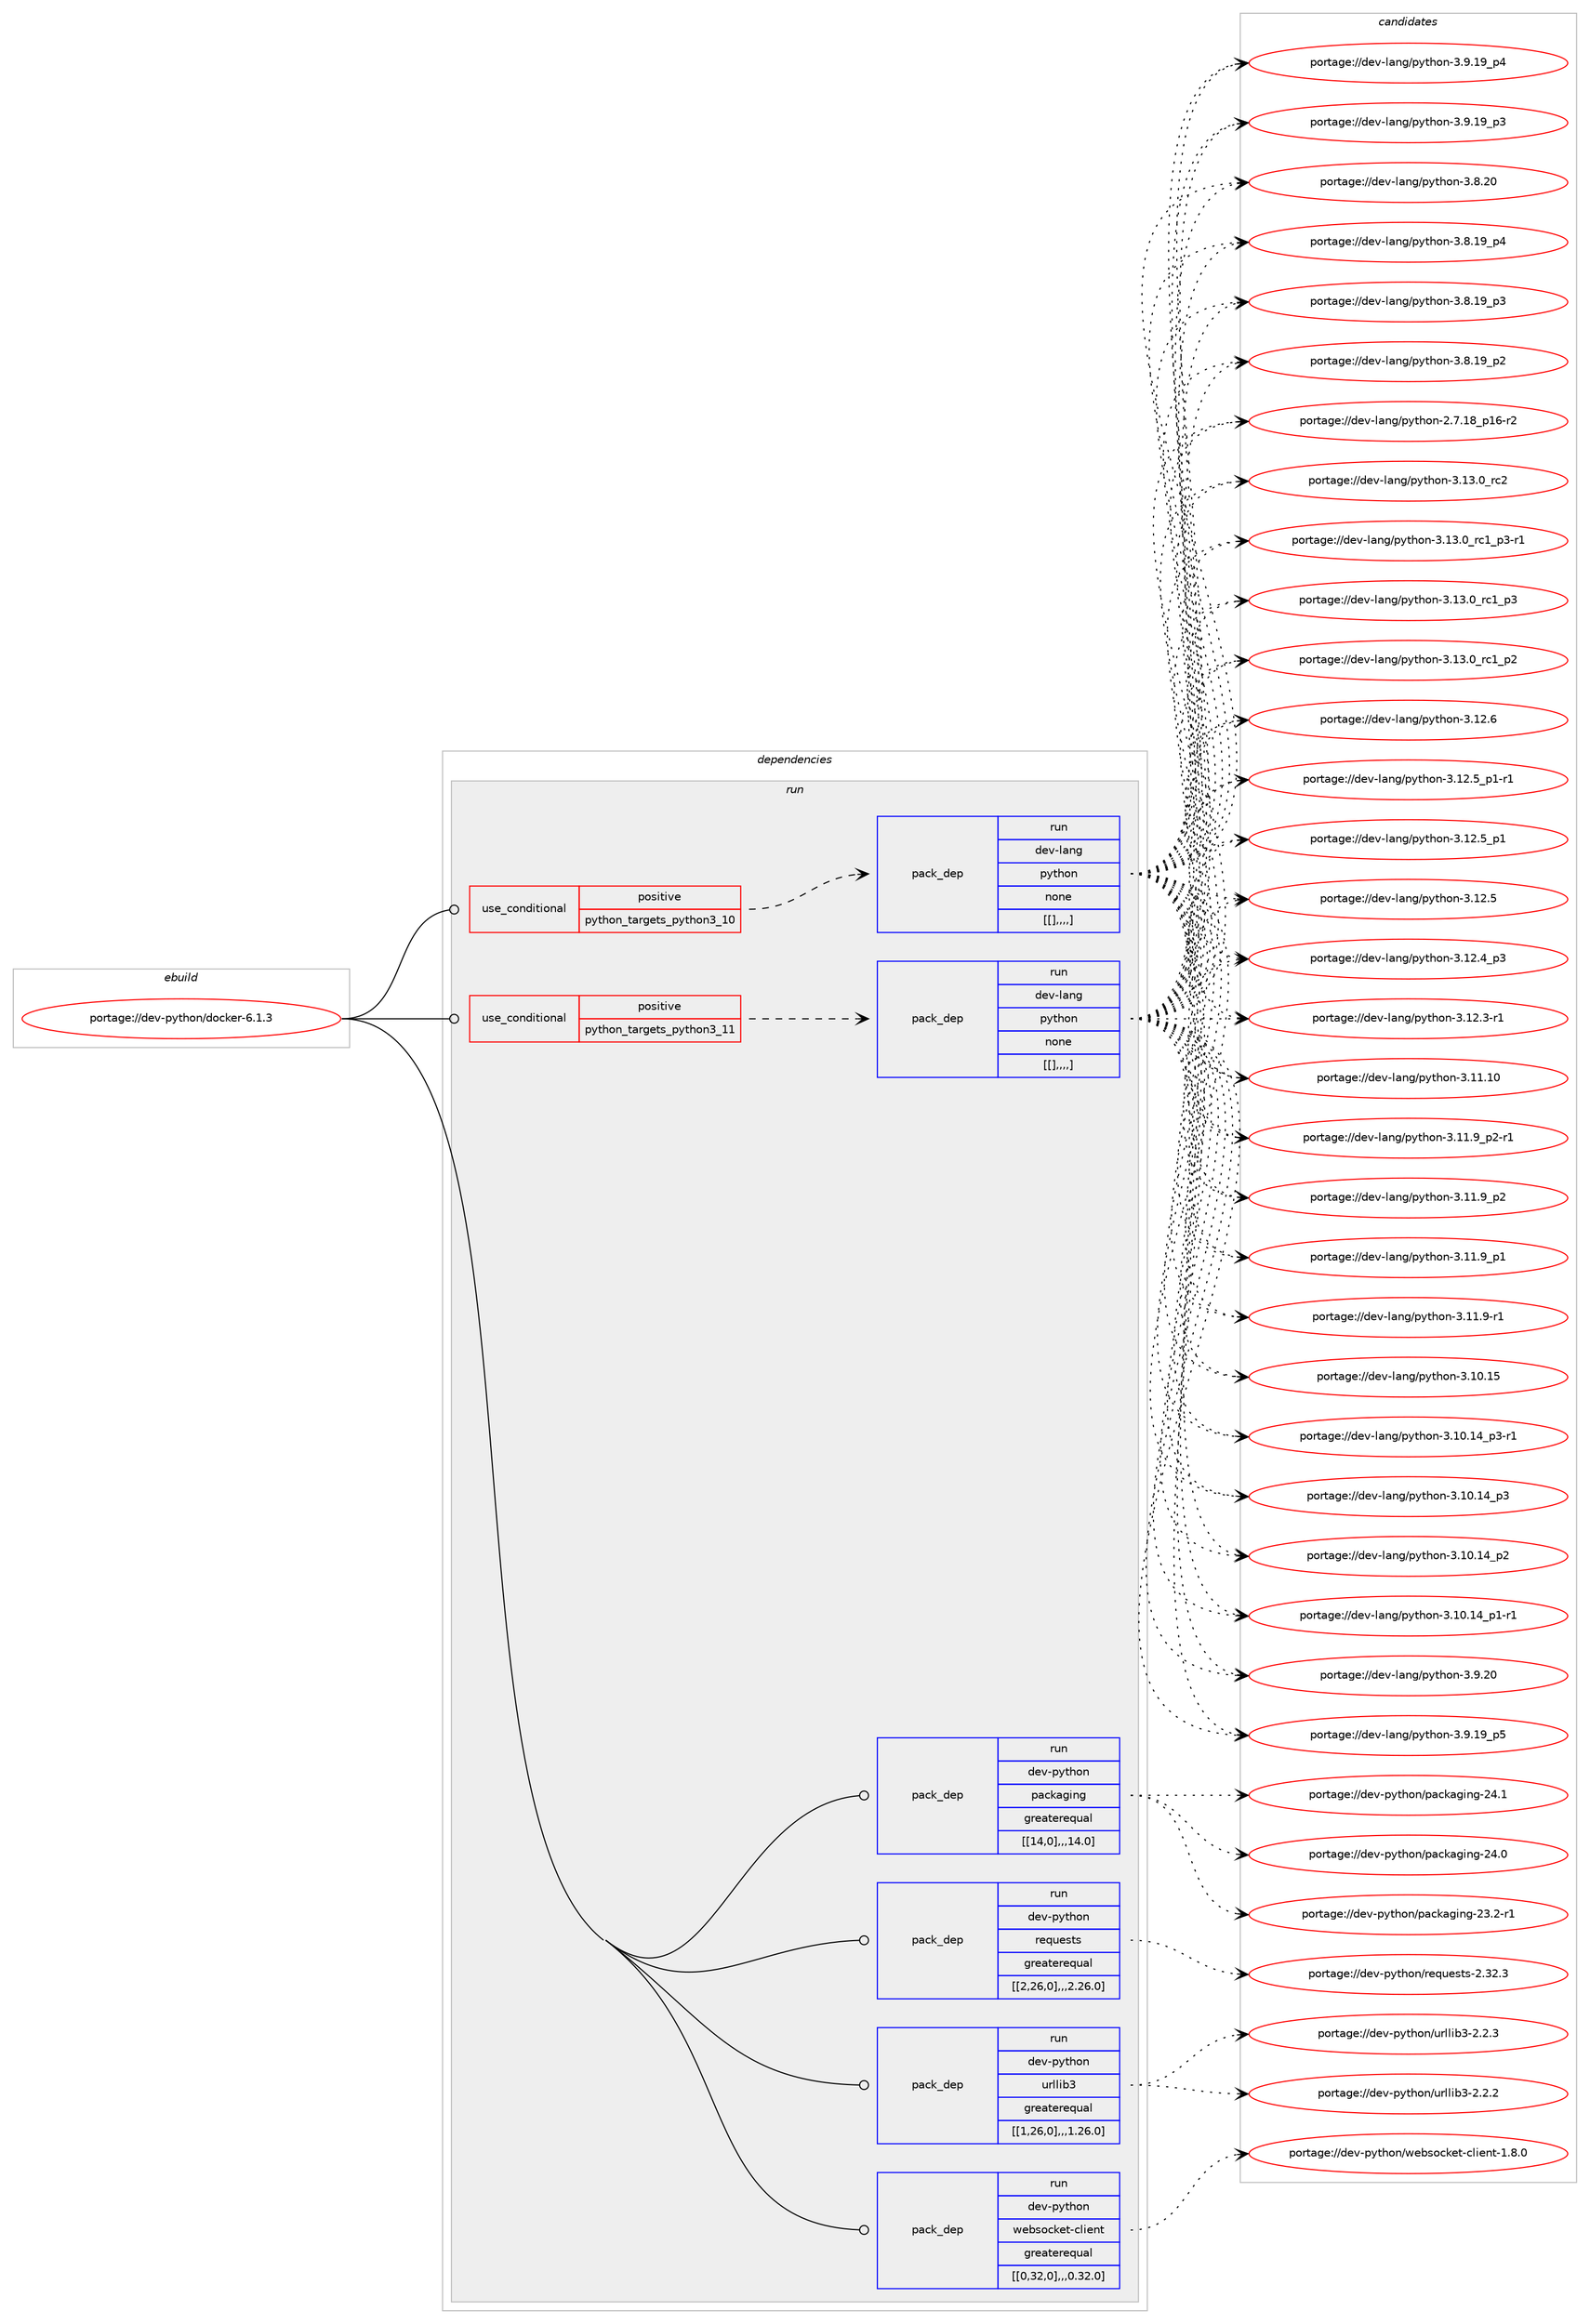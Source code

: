 digraph prolog {

# *************
# Graph options
# *************

newrank=true;
concentrate=true;
compound=true;
graph [rankdir=LR,fontname=Helvetica,fontsize=10,ranksep=1.5];#, ranksep=2.5, nodesep=0.2];
edge  [arrowhead=vee];
node  [fontname=Helvetica,fontsize=10];

# **********
# The ebuild
# **********

subgraph cluster_leftcol {
color=gray;
label=<<i>ebuild</i>>;
id [label="portage://dev-python/docker-6.1.3", color=red, width=4, href="../dev-python/docker-6.1.3.svg"];
}

# ****************
# The dependencies
# ****************

subgraph cluster_midcol {
color=gray;
label=<<i>dependencies</i>>;
subgraph cluster_compile {
fillcolor="#eeeeee";
style=filled;
label=<<i>compile</i>>;
}
subgraph cluster_compileandrun {
fillcolor="#eeeeee";
style=filled;
label=<<i>compile and run</i>>;
}
subgraph cluster_run {
fillcolor="#eeeeee";
style=filled;
label=<<i>run</i>>;
subgraph cond33017 {
dependency146407 [label=<<TABLE BORDER="0" CELLBORDER="1" CELLSPACING="0" CELLPADDING="4"><TR><TD ROWSPAN="3" CELLPADDING="10">use_conditional</TD></TR><TR><TD>positive</TD></TR><TR><TD>python_targets_python3_10</TD></TR></TABLE>>, shape=none, color=red];
subgraph pack112174 {
dependency146408 [label=<<TABLE BORDER="0" CELLBORDER="1" CELLSPACING="0" CELLPADDING="4" WIDTH="220"><TR><TD ROWSPAN="6" CELLPADDING="30">pack_dep</TD></TR><TR><TD WIDTH="110">run</TD></TR><TR><TD>dev-lang</TD></TR><TR><TD>python</TD></TR><TR><TD>none</TD></TR><TR><TD>[[],,,,]</TD></TR></TABLE>>, shape=none, color=blue];
}
dependency146407:e -> dependency146408:w [weight=20,style="dashed",arrowhead="vee"];
}
id:e -> dependency146407:w [weight=20,style="solid",arrowhead="odot"];
subgraph cond33018 {
dependency146409 [label=<<TABLE BORDER="0" CELLBORDER="1" CELLSPACING="0" CELLPADDING="4"><TR><TD ROWSPAN="3" CELLPADDING="10">use_conditional</TD></TR><TR><TD>positive</TD></TR><TR><TD>python_targets_python3_11</TD></TR></TABLE>>, shape=none, color=red];
subgraph pack112175 {
dependency146410 [label=<<TABLE BORDER="0" CELLBORDER="1" CELLSPACING="0" CELLPADDING="4" WIDTH="220"><TR><TD ROWSPAN="6" CELLPADDING="30">pack_dep</TD></TR><TR><TD WIDTH="110">run</TD></TR><TR><TD>dev-lang</TD></TR><TR><TD>python</TD></TR><TR><TD>none</TD></TR><TR><TD>[[],,,,]</TD></TR></TABLE>>, shape=none, color=blue];
}
dependency146409:e -> dependency146410:w [weight=20,style="dashed",arrowhead="vee"];
}
id:e -> dependency146409:w [weight=20,style="solid",arrowhead="odot"];
subgraph pack112176 {
dependency146411 [label=<<TABLE BORDER="0" CELLBORDER="1" CELLSPACING="0" CELLPADDING="4" WIDTH="220"><TR><TD ROWSPAN="6" CELLPADDING="30">pack_dep</TD></TR><TR><TD WIDTH="110">run</TD></TR><TR><TD>dev-python</TD></TR><TR><TD>packaging</TD></TR><TR><TD>greaterequal</TD></TR><TR><TD>[[14,0],,,14.0]</TD></TR></TABLE>>, shape=none, color=blue];
}
id:e -> dependency146411:w [weight=20,style="solid",arrowhead="odot"];
subgraph pack112177 {
dependency146412 [label=<<TABLE BORDER="0" CELLBORDER="1" CELLSPACING="0" CELLPADDING="4" WIDTH="220"><TR><TD ROWSPAN="6" CELLPADDING="30">pack_dep</TD></TR><TR><TD WIDTH="110">run</TD></TR><TR><TD>dev-python</TD></TR><TR><TD>requests</TD></TR><TR><TD>greaterequal</TD></TR><TR><TD>[[2,26,0],,,2.26.0]</TD></TR></TABLE>>, shape=none, color=blue];
}
id:e -> dependency146412:w [weight=20,style="solid",arrowhead="odot"];
subgraph pack112178 {
dependency146413 [label=<<TABLE BORDER="0" CELLBORDER="1" CELLSPACING="0" CELLPADDING="4" WIDTH="220"><TR><TD ROWSPAN="6" CELLPADDING="30">pack_dep</TD></TR><TR><TD WIDTH="110">run</TD></TR><TR><TD>dev-python</TD></TR><TR><TD>urllib3</TD></TR><TR><TD>greaterequal</TD></TR><TR><TD>[[1,26,0],,,1.26.0]</TD></TR></TABLE>>, shape=none, color=blue];
}
id:e -> dependency146413:w [weight=20,style="solid",arrowhead="odot"];
subgraph pack112179 {
dependency146414 [label=<<TABLE BORDER="0" CELLBORDER="1" CELLSPACING="0" CELLPADDING="4" WIDTH="220"><TR><TD ROWSPAN="6" CELLPADDING="30">pack_dep</TD></TR><TR><TD WIDTH="110">run</TD></TR><TR><TD>dev-python</TD></TR><TR><TD>websocket-client</TD></TR><TR><TD>greaterequal</TD></TR><TR><TD>[[0,32,0],,,0.32.0]</TD></TR></TABLE>>, shape=none, color=blue];
}
id:e -> dependency146414:w [weight=20,style="solid",arrowhead="odot"];
}
}

# **************
# The candidates
# **************

subgraph cluster_choices {
rank=same;
color=gray;
label=<<i>candidates</i>>;

subgraph choice112174 {
color=black;
nodesep=1;
choice10010111845108971101034711212111610411111045514649514648951149950 [label="portage://dev-lang/python-3.13.0_rc2", color=red, width=4,href="../dev-lang/python-3.13.0_rc2.svg"];
choice1001011184510897110103471121211161041111104551464951464895114994995112514511449 [label="portage://dev-lang/python-3.13.0_rc1_p3-r1", color=red, width=4,href="../dev-lang/python-3.13.0_rc1_p3-r1.svg"];
choice100101118451089711010347112121116104111110455146495146489511499499511251 [label="portage://dev-lang/python-3.13.0_rc1_p3", color=red, width=4,href="../dev-lang/python-3.13.0_rc1_p3.svg"];
choice100101118451089711010347112121116104111110455146495146489511499499511250 [label="portage://dev-lang/python-3.13.0_rc1_p2", color=red, width=4,href="../dev-lang/python-3.13.0_rc1_p2.svg"];
choice10010111845108971101034711212111610411111045514649504654 [label="portage://dev-lang/python-3.12.6", color=red, width=4,href="../dev-lang/python-3.12.6.svg"];
choice1001011184510897110103471121211161041111104551464950465395112494511449 [label="portage://dev-lang/python-3.12.5_p1-r1", color=red, width=4,href="../dev-lang/python-3.12.5_p1-r1.svg"];
choice100101118451089711010347112121116104111110455146495046539511249 [label="portage://dev-lang/python-3.12.5_p1", color=red, width=4,href="../dev-lang/python-3.12.5_p1.svg"];
choice10010111845108971101034711212111610411111045514649504653 [label="portage://dev-lang/python-3.12.5", color=red, width=4,href="../dev-lang/python-3.12.5.svg"];
choice100101118451089711010347112121116104111110455146495046529511251 [label="portage://dev-lang/python-3.12.4_p3", color=red, width=4,href="../dev-lang/python-3.12.4_p3.svg"];
choice100101118451089711010347112121116104111110455146495046514511449 [label="portage://dev-lang/python-3.12.3-r1", color=red, width=4,href="../dev-lang/python-3.12.3-r1.svg"];
choice1001011184510897110103471121211161041111104551464949464948 [label="portage://dev-lang/python-3.11.10", color=red, width=4,href="../dev-lang/python-3.11.10.svg"];
choice1001011184510897110103471121211161041111104551464949465795112504511449 [label="portage://dev-lang/python-3.11.9_p2-r1", color=red, width=4,href="../dev-lang/python-3.11.9_p2-r1.svg"];
choice100101118451089711010347112121116104111110455146494946579511250 [label="portage://dev-lang/python-3.11.9_p2", color=red, width=4,href="../dev-lang/python-3.11.9_p2.svg"];
choice100101118451089711010347112121116104111110455146494946579511249 [label="portage://dev-lang/python-3.11.9_p1", color=red, width=4,href="../dev-lang/python-3.11.9_p1.svg"];
choice100101118451089711010347112121116104111110455146494946574511449 [label="portage://dev-lang/python-3.11.9-r1", color=red, width=4,href="../dev-lang/python-3.11.9-r1.svg"];
choice1001011184510897110103471121211161041111104551464948464953 [label="portage://dev-lang/python-3.10.15", color=red, width=4,href="../dev-lang/python-3.10.15.svg"];
choice100101118451089711010347112121116104111110455146494846495295112514511449 [label="portage://dev-lang/python-3.10.14_p3-r1", color=red, width=4,href="../dev-lang/python-3.10.14_p3-r1.svg"];
choice10010111845108971101034711212111610411111045514649484649529511251 [label="portage://dev-lang/python-3.10.14_p3", color=red, width=4,href="../dev-lang/python-3.10.14_p3.svg"];
choice10010111845108971101034711212111610411111045514649484649529511250 [label="portage://dev-lang/python-3.10.14_p2", color=red, width=4,href="../dev-lang/python-3.10.14_p2.svg"];
choice100101118451089711010347112121116104111110455146494846495295112494511449 [label="portage://dev-lang/python-3.10.14_p1-r1", color=red, width=4,href="../dev-lang/python-3.10.14_p1-r1.svg"];
choice10010111845108971101034711212111610411111045514657465048 [label="portage://dev-lang/python-3.9.20", color=red, width=4,href="../dev-lang/python-3.9.20.svg"];
choice100101118451089711010347112121116104111110455146574649579511253 [label="portage://dev-lang/python-3.9.19_p5", color=red, width=4,href="../dev-lang/python-3.9.19_p5.svg"];
choice100101118451089711010347112121116104111110455146574649579511252 [label="portage://dev-lang/python-3.9.19_p4", color=red, width=4,href="../dev-lang/python-3.9.19_p4.svg"];
choice100101118451089711010347112121116104111110455146574649579511251 [label="portage://dev-lang/python-3.9.19_p3", color=red, width=4,href="../dev-lang/python-3.9.19_p3.svg"];
choice10010111845108971101034711212111610411111045514656465048 [label="portage://dev-lang/python-3.8.20", color=red, width=4,href="../dev-lang/python-3.8.20.svg"];
choice100101118451089711010347112121116104111110455146564649579511252 [label="portage://dev-lang/python-3.8.19_p4", color=red, width=4,href="../dev-lang/python-3.8.19_p4.svg"];
choice100101118451089711010347112121116104111110455146564649579511251 [label="portage://dev-lang/python-3.8.19_p3", color=red, width=4,href="../dev-lang/python-3.8.19_p3.svg"];
choice100101118451089711010347112121116104111110455146564649579511250 [label="portage://dev-lang/python-3.8.19_p2", color=red, width=4,href="../dev-lang/python-3.8.19_p2.svg"];
choice100101118451089711010347112121116104111110455046554649569511249544511450 [label="portage://dev-lang/python-2.7.18_p16-r2", color=red, width=4,href="../dev-lang/python-2.7.18_p16-r2.svg"];
dependency146408:e -> choice10010111845108971101034711212111610411111045514649514648951149950:w [style=dotted,weight="100"];
dependency146408:e -> choice1001011184510897110103471121211161041111104551464951464895114994995112514511449:w [style=dotted,weight="100"];
dependency146408:e -> choice100101118451089711010347112121116104111110455146495146489511499499511251:w [style=dotted,weight="100"];
dependency146408:e -> choice100101118451089711010347112121116104111110455146495146489511499499511250:w [style=dotted,weight="100"];
dependency146408:e -> choice10010111845108971101034711212111610411111045514649504654:w [style=dotted,weight="100"];
dependency146408:e -> choice1001011184510897110103471121211161041111104551464950465395112494511449:w [style=dotted,weight="100"];
dependency146408:e -> choice100101118451089711010347112121116104111110455146495046539511249:w [style=dotted,weight="100"];
dependency146408:e -> choice10010111845108971101034711212111610411111045514649504653:w [style=dotted,weight="100"];
dependency146408:e -> choice100101118451089711010347112121116104111110455146495046529511251:w [style=dotted,weight="100"];
dependency146408:e -> choice100101118451089711010347112121116104111110455146495046514511449:w [style=dotted,weight="100"];
dependency146408:e -> choice1001011184510897110103471121211161041111104551464949464948:w [style=dotted,weight="100"];
dependency146408:e -> choice1001011184510897110103471121211161041111104551464949465795112504511449:w [style=dotted,weight="100"];
dependency146408:e -> choice100101118451089711010347112121116104111110455146494946579511250:w [style=dotted,weight="100"];
dependency146408:e -> choice100101118451089711010347112121116104111110455146494946579511249:w [style=dotted,weight="100"];
dependency146408:e -> choice100101118451089711010347112121116104111110455146494946574511449:w [style=dotted,weight="100"];
dependency146408:e -> choice1001011184510897110103471121211161041111104551464948464953:w [style=dotted,weight="100"];
dependency146408:e -> choice100101118451089711010347112121116104111110455146494846495295112514511449:w [style=dotted,weight="100"];
dependency146408:e -> choice10010111845108971101034711212111610411111045514649484649529511251:w [style=dotted,weight="100"];
dependency146408:e -> choice10010111845108971101034711212111610411111045514649484649529511250:w [style=dotted,weight="100"];
dependency146408:e -> choice100101118451089711010347112121116104111110455146494846495295112494511449:w [style=dotted,weight="100"];
dependency146408:e -> choice10010111845108971101034711212111610411111045514657465048:w [style=dotted,weight="100"];
dependency146408:e -> choice100101118451089711010347112121116104111110455146574649579511253:w [style=dotted,weight="100"];
dependency146408:e -> choice100101118451089711010347112121116104111110455146574649579511252:w [style=dotted,weight="100"];
dependency146408:e -> choice100101118451089711010347112121116104111110455146574649579511251:w [style=dotted,weight="100"];
dependency146408:e -> choice10010111845108971101034711212111610411111045514656465048:w [style=dotted,weight="100"];
dependency146408:e -> choice100101118451089711010347112121116104111110455146564649579511252:w [style=dotted,weight="100"];
dependency146408:e -> choice100101118451089711010347112121116104111110455146564649579511251:w [style=dotted,weight="100"];
dependency146408:e -> choice100101118451089711010347112121116104111110455146564649579511250:w [style=dotted,weight="100"];
dependency146408:e -> choice100101118451089711010347112121116104111110455046554649569511249544511450:w [style=dotted,weight="100"];
}
subgraph choice112175 {
color=black;
nodesep=1;
choice10010111845108971101034711212111610411111045514649514648951149950 [label="portage://dev-lang/python-3.13.0_rc2", color=red, width=4,href="../dev-lang/python-3.13.0_rc2.svg"];
choice1001011184510897110103471121211161041111104551464951464895114994995112514511449 [label="portage://dev-lang/python-3.13.0_rc1_p3-r1", color=red, width=4,href="../dev-lang/python-3.13.0_rc1_p3-r1.svg"];
choice100101118451089711010347112121116104111110455146495146489511499499511251 [label="portage://dev-lang/python-3.13.0_rc1_p3", color=red, width=4,href="../dev-lang/python-3.13.0_rc1_p3.svg"];
choice100101118451089711010347112121116104111110455146495146489511499499511250 [label="portage://dev-lang/python-3.13.0_rc1_p2", color=red, width=4,href="../dev-lang/python-3.13.0_rc1_p2.svg"];
choice10010111845108971101034711212111610411111045514649504654 [label="portage://dev-lang/python-3.12.6", color=red, width=4,href="../dev-lang/python-3.12.6.svg"];
choice1001011184510897110103471121211161041111104551464950465395112494511449 [label="portage://dev-lang/python-3.12.5_p1-r1", color=red, width=4,href="../dev-lang/python-3.12.5_p1-r1.svg"];
choice100101118451089711010347112121116104111110455146495046539511249 [label="portage://dev-lang/python-3.12.5_p1", color=red, width=4,href="../dev-lang/python-3.12.5_p1.svg"];
choice10010111845108971101034711212111610411111045514649504653 [label="portage://dev-lang/python-3.12.5", color=red, width=4,href="../dev-lang/python-3.12.5.svg"];
choice100101118451089711010347112121116104111110455146495046529511251 [label="portage://dev-lang/python-3.12.4_p3", color=red, width=4,href="../dev-lang/python-3.12.4_p3.svg"];
choice100101118451089711010347112121116104111110455146495046514511449 [label="portage://dev-lang/python-3.12.3-r1", color=red, width=4,href="../dev-lang/python-3.12.3-r1.svg"];
choice1001011184510897110103471121211161041111104551464949464948 [label="portage://dev-lang/python-3.11.10", color=red, width=4,href="../dev-lang/python-3.11.10.svg"];
choice1001011184510897110103471121211161041111104551464949465795112504511449 [label="portage://dev-lang/python-3.11.9_p2-r1", color=red, width=4,href="../dev-lang/python-3.11.9_p2-r1.svg"];
choice100101118451089711010347112121116104111110455146494946579511250 [label="portage://dev-lang/python-3.11.9_p2", color=red, width=4,href="../dev-lang/python-3.11.9_p2.svg"];
choice100101118451089711010347112121116104111110455146494946579511249 [label="portage://dev-lang/python-3.11.9_p1", color=red, width=4,href="../dev-lang/python-3.11.9_p1.svg"];
choice100101118451089711010347112121116104111110455146494946574511449 [label="portage://dev-lang/python-3.11.9-r1", color=red, width=4,href="../dev-lang/python-3.11.9-r1.svg"];
choice1001011184510897110103471121211161041111104551464948464953 [label="portage://dev-lang/python-3.10.15", color=red, width=4,href="../dev-lang/python-3.10.15.svg"];
choice100101118451089711010347112121116104111110455146494846495295112514511449 [label="portage://dev-lang/python-3.10.14_p3-r1", color=red, width=4,href="../dev-lang/python-3.10.14_p3-r1.svg"];
choice10010111845108971101034711212111610411111045514649484649529511251 [label="portage://dev-lang/python-3.10.14_p3", color=red, width=4,href="../dev-lang/python-3.10.14_p3.svg"];
choice10010111845108971101034711212111610411111045514649484649529511250 [label="portage://dev-lang/python-3.10.14_p2", color=red, width=4,href="../dev-lang/python-3.10.14_p2.svg"];
choice100101118451089711010347112121116104111110455146494846495295112494511449 [label="portage://dev-lang/python-3.10.14_p1-r1", color=red, width=4,href="../dev-lang/python-3.10.14_p1-r1.svg"];
choice10010111845108971101034711212111610411111045514657465048 [label="portage://dev-lang/python-3.9.20", color=red, width=4,href="../dev-lang/python-3.9.20.svg"];
choice100101118451089711010347112121116104111110455146574649579511253 [label="portage://dev-lang/python-3.9.19_p5", color=red, width=4,href="../dev-lang/python-3.9.19_p5.svg"];
choice100101118451089711010347112121116104111110455146574649579511252 [label="portage://dev-lang/python-3.9.19_p4", color=red, width=4,href="../dev-lang/python-3.9.19_p4.svg"];
choice100101118451089711010347112121116104111110455146574649579511251 [label="portage://dev-lang/python-3.9.19_p3", color=red, width=4,href="../dev-lang/python-3.9.19_p3.svg"];
choice10010111845108971101034711212111610411111045514656465048 [label="portage://dev-lang/python-3.8.20", color=red, width=4,href="../dev-lang/python-3.8.20.svg"];
choice100101118451089711010347112121116104111110455146564649579511252 [label="portage://dev-lang/python-3.8.19_p4", color=red, width=4,href="../dev-lang/python-3.8.19_p4.svg"];
choice100101118451089711010347112121116104111110455146564649579511251 [label="portage://dev-lang/python-3.8.19_p3", color=red, width=4,href="../dev-lang/python-3.8.19_p3.svg"];
choice100101118451089711010347112121116104111110455146564649579511250 [label="portage://dev-lang/python-3.8.19_p2", color=red, width=4,href="../dev-lang/python-3.8.19_p2.svg"];
choice100101118451089711010347112121116104111110455046554649569511249544511450 [label="portage://dev-lang/python-2.7.18_p16-r2", color=red, width=4,href="../dev-lang/python-2.7.18_p16-r2.svg"];
dependency146410:e -> choice10010111845108971101034711212111610411111045514649514648951149950:w [style=dotted,weight="100"];
dependency146410:e -> choice1001011184510897110103471121211161041111104551464951464895114994995112514511449:w [style=dotted,weight="100"];
dependency146410:e -> choice100101118451089711010347112121116104111110455146495146489511499499511251:w [style=dotted,weight="100"];
dependency146410:e -> choice100101118451089711010347112121116104111110455146495146489511499499511250:w [style=dotted,weight="100"];
dependency146410:e -> choice10010111845108971101034711212111610411111045514649504654:w [style=dotted,weight="100"];
dependency146410:e -> choice1001011184510897110103471121211161041111104551464950465395112494511449:w [style=dotted,weight="100"];
dependency146410:e -> choice100101118451089711010347112121116104111110455146495046539511249:w [style=dotted,weight="100"];
dependency146410:e -> choice10010111845108971101034711212111610411111045514649504653:w [style=dotted,weight="100"];
dependency146410:e -> choice100101118451089711010347112121116104111110455146495046529511251:w [style=dotted,weight="100"];
dependency146410:e -> choice100101118451089711010347112121116104111110455146495046514511449:w [style=dotted,weight="100"];
dependency146410:e -> choice1001011184510897110103471121211161041111104551464949464948:w [style=dotted,weight="100"];
dependency146410:e -> choice1001011184510897110103471121211161041111104551464949465795112504511449:w [style=dotted,weight="100"];
dependency146410:e -> choice100101118451089711010347112121116104111110455146494946579511250:w [style=dotted,weight="100"];
dependency146410:e -> choice100101118451089711010347112121116104111110455146494946579511249:w [style=dotted,weight="100"];
dependency146410:e -> choice100101118451089711010347112121116104111110455146494946574511449:w [style=dotted,weight="100"];
dependency146410:e -> choice1001011184510897110103471121211161041111104551464948464953:w [style=dotted,weight="100"];
dependency146410:e -> choice100101118451089711010347112121116104111110455146494846495295112514511449:w [style=dotted,weight="100"];
dependency146410:e -> choice10010111845108971101034711212111610411111045514649484649529511251:w [style=dotted,weight="100"];
dependency146410:e -> choice10010111845108971101034711212111610411111045514649484649529511250:w [style=dotted,weight="100"];
dependency146410:e -> choice100101118451089711010347112121116104111110455146494846495295112494511449:w [style=dotted,weight="100"];
dependency146410:e -> choice10010111845108971101034711212111610411111045514657465048:w [style=dotted,weight="100"];
dependency146410:e -> choice100101118451089711010347112121116104111110455146574649579511253:w [style=dotted,weight="100"];
dependency146410:e -> choice100101118451089711010347112121116104111110455146574649579511252:w [style=dotted,weight="100"];
dependency146410:e -> choice100101118451089711010347112121116104111110455146574649579511251:w [style=dotted,weight="100"];
dependency146410:e -> choice10010111845108971101034711212111610411111045514656465048:w [style=dotted,weight="100"];
dependency146410:e -> choice100101118451089711010347112121116104111110455146564649579511252:w [style=dotted,weight="100"];
dependency146410:e -> choice100101118451089711010347112121116104111110455146564649579511251:w [style=dotted,weight="100"];
dependency146410:e -> choice100101118451089711010347112121116104111110455146564649579511250:w [style=dotted,weight="100"];
dependency146410:e -> choice100101118451089711010347112121116104111110455046554649569511249544511450:w [style=dotted,weight="100"];
}
subgraph choice112176 {
color=black;
nodesep=1;
choice10010111845112121116104111110471129799107971031051101034550524649 [label="portage://dev-python/packaging-24.1", color=red, width=4,href="../dev-python/packaging-24.1.svg"];
choice10010111845112121116104111110471129799107971031051101034550524648 [label="portage://dev-python/packaging-24.0", color=red, width=4,href="../dev-python/packaging-24.0.svg"];
choice100101118451121211161041111104711297991079710310511010345505146504511449 [label="portage://dev-python/packaging-23.2-r1", color=red, width=4,href="../dev-python/packaging-23.2-r1.svg"];
dependency146411:e -> choice10010111845112121116104111110471129799107971031051101034550524649:w [style=dotted,weight="100"];
dependency146411:e -> choice10010111845112121116104111110471129799107971031051101034550524648:w [style=dotted,weight="100"];
dependency146411:e -> choice100101118451121211161041111104711297991079710310511010345505146504511449:w [style=dotted,weight="100"];
}
subgraph choice112177 {
color=black;
nodesep=1;
choice100101118451121211161041111104711410111311710111511611545504651504651 [label="portage://dev-python/requests-2.32.3", color=red, width=4,href="../dev-python/requests-2.32.3.svg"];
dependency146412:e -> choice100101118451121211161041111104711410111311710111511611545504651504651:w [style=dotted,weight="100"];
}
subgraph choice112178 {
color=black;
nodesep=1;
choice10010111845112121116104111110471171141081081059851455046504651 [label="portage://dev-python/urllib3-2.2.3", color=red, width=4,href="../dev-python/urllib3-2.2.3.svg"];
choice10010111845112121116104111110471171141081081059851455046504650 [label="portage://dev-python/urllib3-2.2.2", color=red, width=4,href="../dev-python/urllib3-2.2.2.svg"];
dependency146413:e -> choice10010111845112121116104111110471171141081081059851455046504651:w [style=dotted,weight="100"];
dependency146413:e -> choice10010111845112121116104111110471171141081081059851455046504650:w [style=dotted,weight="100"];
}
subgraph choice112179 {
color=black;
nodesep=1;
choice100101118451121211161041111104711910198115111991071011164599108105101110116454946564648 [label="portage://dev-python/websocket-client-1.8.0", color=red, width=4,href="../dev-python/websocket-client-1.8.0.svg"];
dependency146414:e -> choice100101118451121211161041111104711910198115111991071011164599108105101110116454946564648:w [style=dotted,weight="100"];
}
}

}
